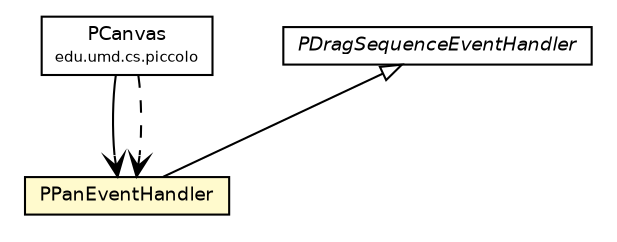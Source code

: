#!/usr/local/bin/dot
#
# Class diagram 
# Generated by UmlGraph version 4.6 (http://www.spinellis.gr/sw/umlgraph)
#

digraph G {
	edge [fontname="Helvetica",fontsize=10,labelfontname="Helvetica",labelfontsize=10];
	node [fontname="Helvetica",fontsize=10,shape=plaintext];
	// edu.umd.cs.piccolo.PCanvas
	c1091 [label=<<table border="0" cellborder="1" cellspacing="0" cellpadding="2" port="p" href="../PCanvas.html">
		<tr><td><table border="0" cellspacing="0" cellpadding="1">
			<tr><td> PCanvas </td></tr>
			<tr><td><font point-size="7.0"> edu.umd.cs.piccolo </font></td></tr>
		</table></td></tr>
		</table>>, fontname="Helvetica", fontcolor="black", fontsize=9.0];
	// edu.umd.cs.piccolo.event.PDragSequenceEventHandler
	c1092 [label=<<table border="0" cellborder="1" cellspacing="0" cellpadding="2" port="p" href="./PDragSequenceEventHandler.html">
		<tr><td><table border="0" cellspacing="0" cellpadding="1">
			<tr><td><font face="Helvetica-Oblique"> PDragSequenceEventHandler </font></td></tr>
		</table></td></tr>
		</table>>, fontname="Helvetica", fontcolor="black", fontsize=9.0];
	// edu.umd.cs.piccolo.event.PPanEventHandler
	c1094 [label=<<table border="0" cellborder="1" cellspacing="0" cellpadding="2" port="p" bgcolor="lemonChiffon" href="./PPanEventHandler.html">
		<tr><td><table border="0" cellspacing="0" cellpadding="1">
			<tr><td> PPanEventHandler </td></tr>
		</table></td></tr>
		</table>>, fontname="Helvetica", fontcolor="black", fontsize=9.0];
	//edu.umd.cs.piccolo.event.PPanEventHandler extends edu.umd.cs.piccolo.event.PDragSequenceEventHandler
	c1092:p -> c1094:p [dir=back,arrowtail=empty];
	// edu.umd.cs.piccolo.PCanvas NAVASSOC edu.umd.cs.piccolo.event.PPanEventHandler
	c1091:p -> c1094:p [taillabel="", label="", headlabel="", fontname="Helvetica", fontcolor="black", fontsize=10.0, color="black", arrowhead=open];
	// edu.umd.cs.piccolo.PCanvas DEPEND edu.umd.cs.piccolo.event.PPanEventHandler
	c1091:p -> c1094:p [taillabel="", label="", headlabel="", fontname="Helvetica", fontcolor="black", fontsize=10.0, color="black", arrowhead=open, style=dashed];
}

